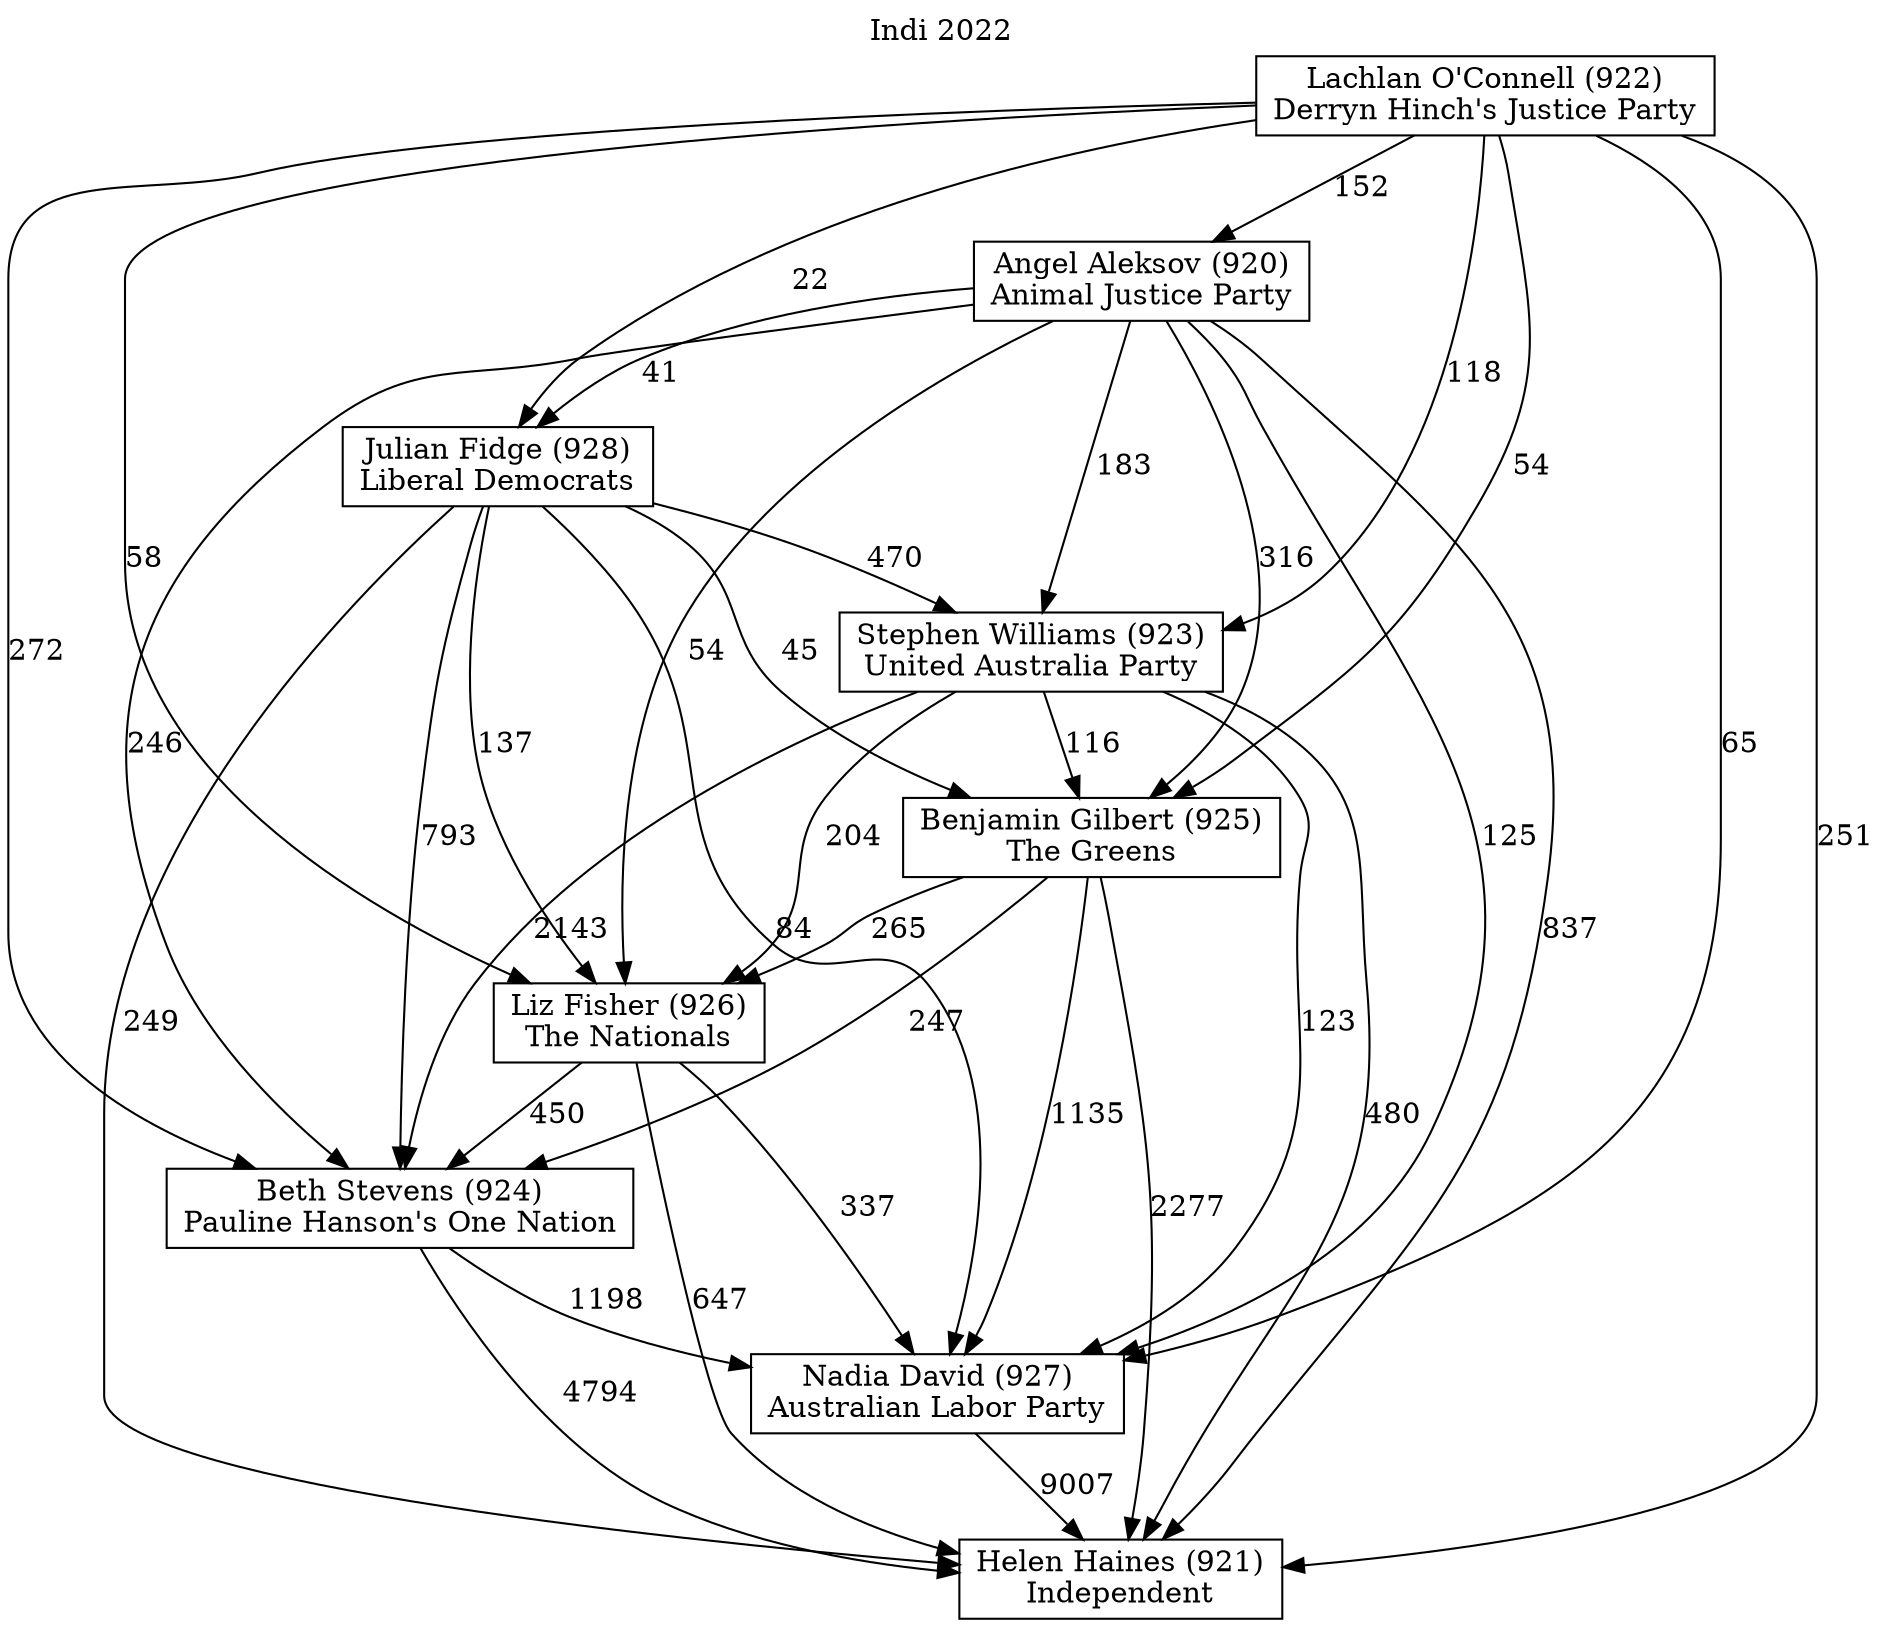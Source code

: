// House preference flow
digraph "Helen Haines (921)_Indi_2022" {
	graph [label="Indi 2022" labelloc=t mclimit=10]
	node [shape=box]
	"Helen Haines (921)" [label="Helen Haines (921)
Independent"]
	"Julian Fidge (928)" [label="Julian Fidge (928)
Liberal Democrats"]
	"Beth Stevens (924)" [label="Beth Stevens (924)
Pauline Hanson's One Nation"]
	"Nadia David (927)" [label="Nadia David (927)
Australian Labor Party"]
	"Benjamin Gilbert (925)" [label="Benjamin Gilbert (925)
The Greens"]
	"Stephen Williams (923)" [label="Stephen Williams (923)
United Australia Party"]
	"Angel Aleksov (920)" [label="Angel Aleksov (920)
Animal Justice Party"]
	"Liz Fisher (926)" [label="Liz Fisher (926)
The Nationals"]
	"Lachlan O'Connell (922)" [label="Lachlan O'Connell (922)
Derryn Hinch's Justice Party"]
	"Lachlan O'Connell (922)" -> "Beth Stevens (924)" [label=272]
	"Stephen Williams (923)" -> "Benjamin Gilbert (925)" [label=116]
	"Lachlan O'Connell (922)" -> "Liz Fisher (926)" [label=58]
	"Lachlan O'Connell (922)" -> "Helen Haines (921)" [label=251]
	"Lachlan O'Connell (922)" -> "Benjamin Gilbert (925)" [label=54]
	"Angel Aleksov (920)" -> "Nadia David (927)" [label=125]
	"Julian Fidge (928)" -> "Stephen Williams (923)" [label=470]
	"Beth Stevens (924)" -> "Nadia David (927)" [label=1198]
	"Angel Aleksov (920)" -> "Beth Stevens (924)" [label=246]
	"Benjamin Gilbert (925)" -> "Beth Stevens (924)" [label=247]
	"Lachlan O'Connell (922)" -> "Julian Fidge (928)" [label=22]
	"Stephen Williams (923)" -> "Beth Stevens (924)" [label=2143]
	"Nadia David (927)" -> "Helen Haines (921)" [label=9007]
	"Stephen Williams (923)" -> "Helen Haines (921)" [label=480]
	"Lachlan O'Connell (922)" -> "Angel Aleksov (920)" [label=152]
	"Angel Aleksov (920)" -> "Stephen Williams (923)" [label=183]
	"Julian Fidge (928)" -> "Nadia David (927)" [label=84]
	"Julian Fidge (928)" -> "Beth Stevens (924)" [label=793]
	"Julian Fidge (928)" -> "Liz Fisher (926)" [label=137]
	"Liz Fisher (926)" -> "Helen Haines (921)" [label=647]
	"Stephen Williams (923)" -> "Liz Fisher (926)" [label=204]
	"Stephen Williams (923)" -> "Nadia David (927)" [label=123]
	"Beth Stevens (924)" -> "Helen Haines (921)" [label=4794]
	"Julian Fidge (928)" -> "Benjamin Gilbert (925)" [label=45]
	"Angel Aleksov (920)" -> "Liz Fisher (926)" [label=54]
	"Liz Fisher (926)" -> "Beth Stevens (924)" [label=450]
	"Lachlan O'Connell (922)" -> "Nadia David (927)" [label=65]
	"Benjamin Gilbert (925)" -> "Helen Haines (921)" [label=2277]
	"Angel Aleksov (920)" -> "Benjamin Gilbert (925)" [label=316]
	"Liz Fisher (926)" -> "Nadia David (927)" [label=337]
	"Angel Aleksov (920)" -> "Julian Fidge (928)" [label=41]
	"Julian Fidge (928)" -> "Helen Haines (921)" [label=249]
	"Benjamin Gilbert (925)" -> "Liz Fisher (926)" [label=265]
	"Angel Aleksov (920)" -> "Helen Haines (921)" [label=837]
	"Benjamin Gilbert (925)" -> "Nadia David (927)" [label=1135]
	"Lachlan O'Connell (922)" -> "Stephen Williams (923)" [label=118]
}
